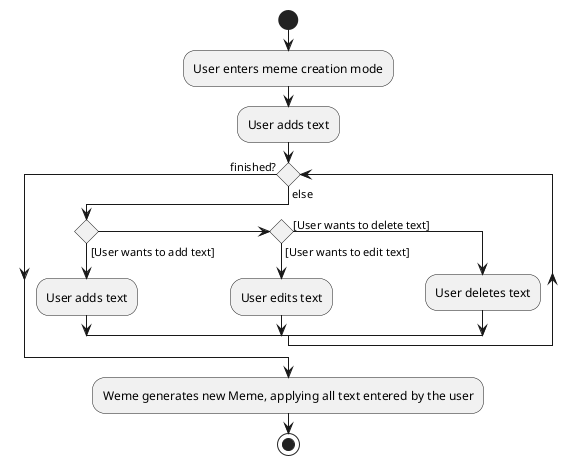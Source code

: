 @startuml
start
:User enters meme creation mode;

'Since the beta syntax does not support placing the condition outside the
'diamond we place it as the true branch instead.

:User adds text;

while () is (else)
    if () then ([User wants to add text])
        :User adds text;
    else if () then ([User wants to edit text])
        :User edits text;
    else ([User wants to delete text])
        :User deletes text;
    endif
endwhile (finished?)

:Weme generates new Meme, applying all text entered by the user;
stop
@enduml
